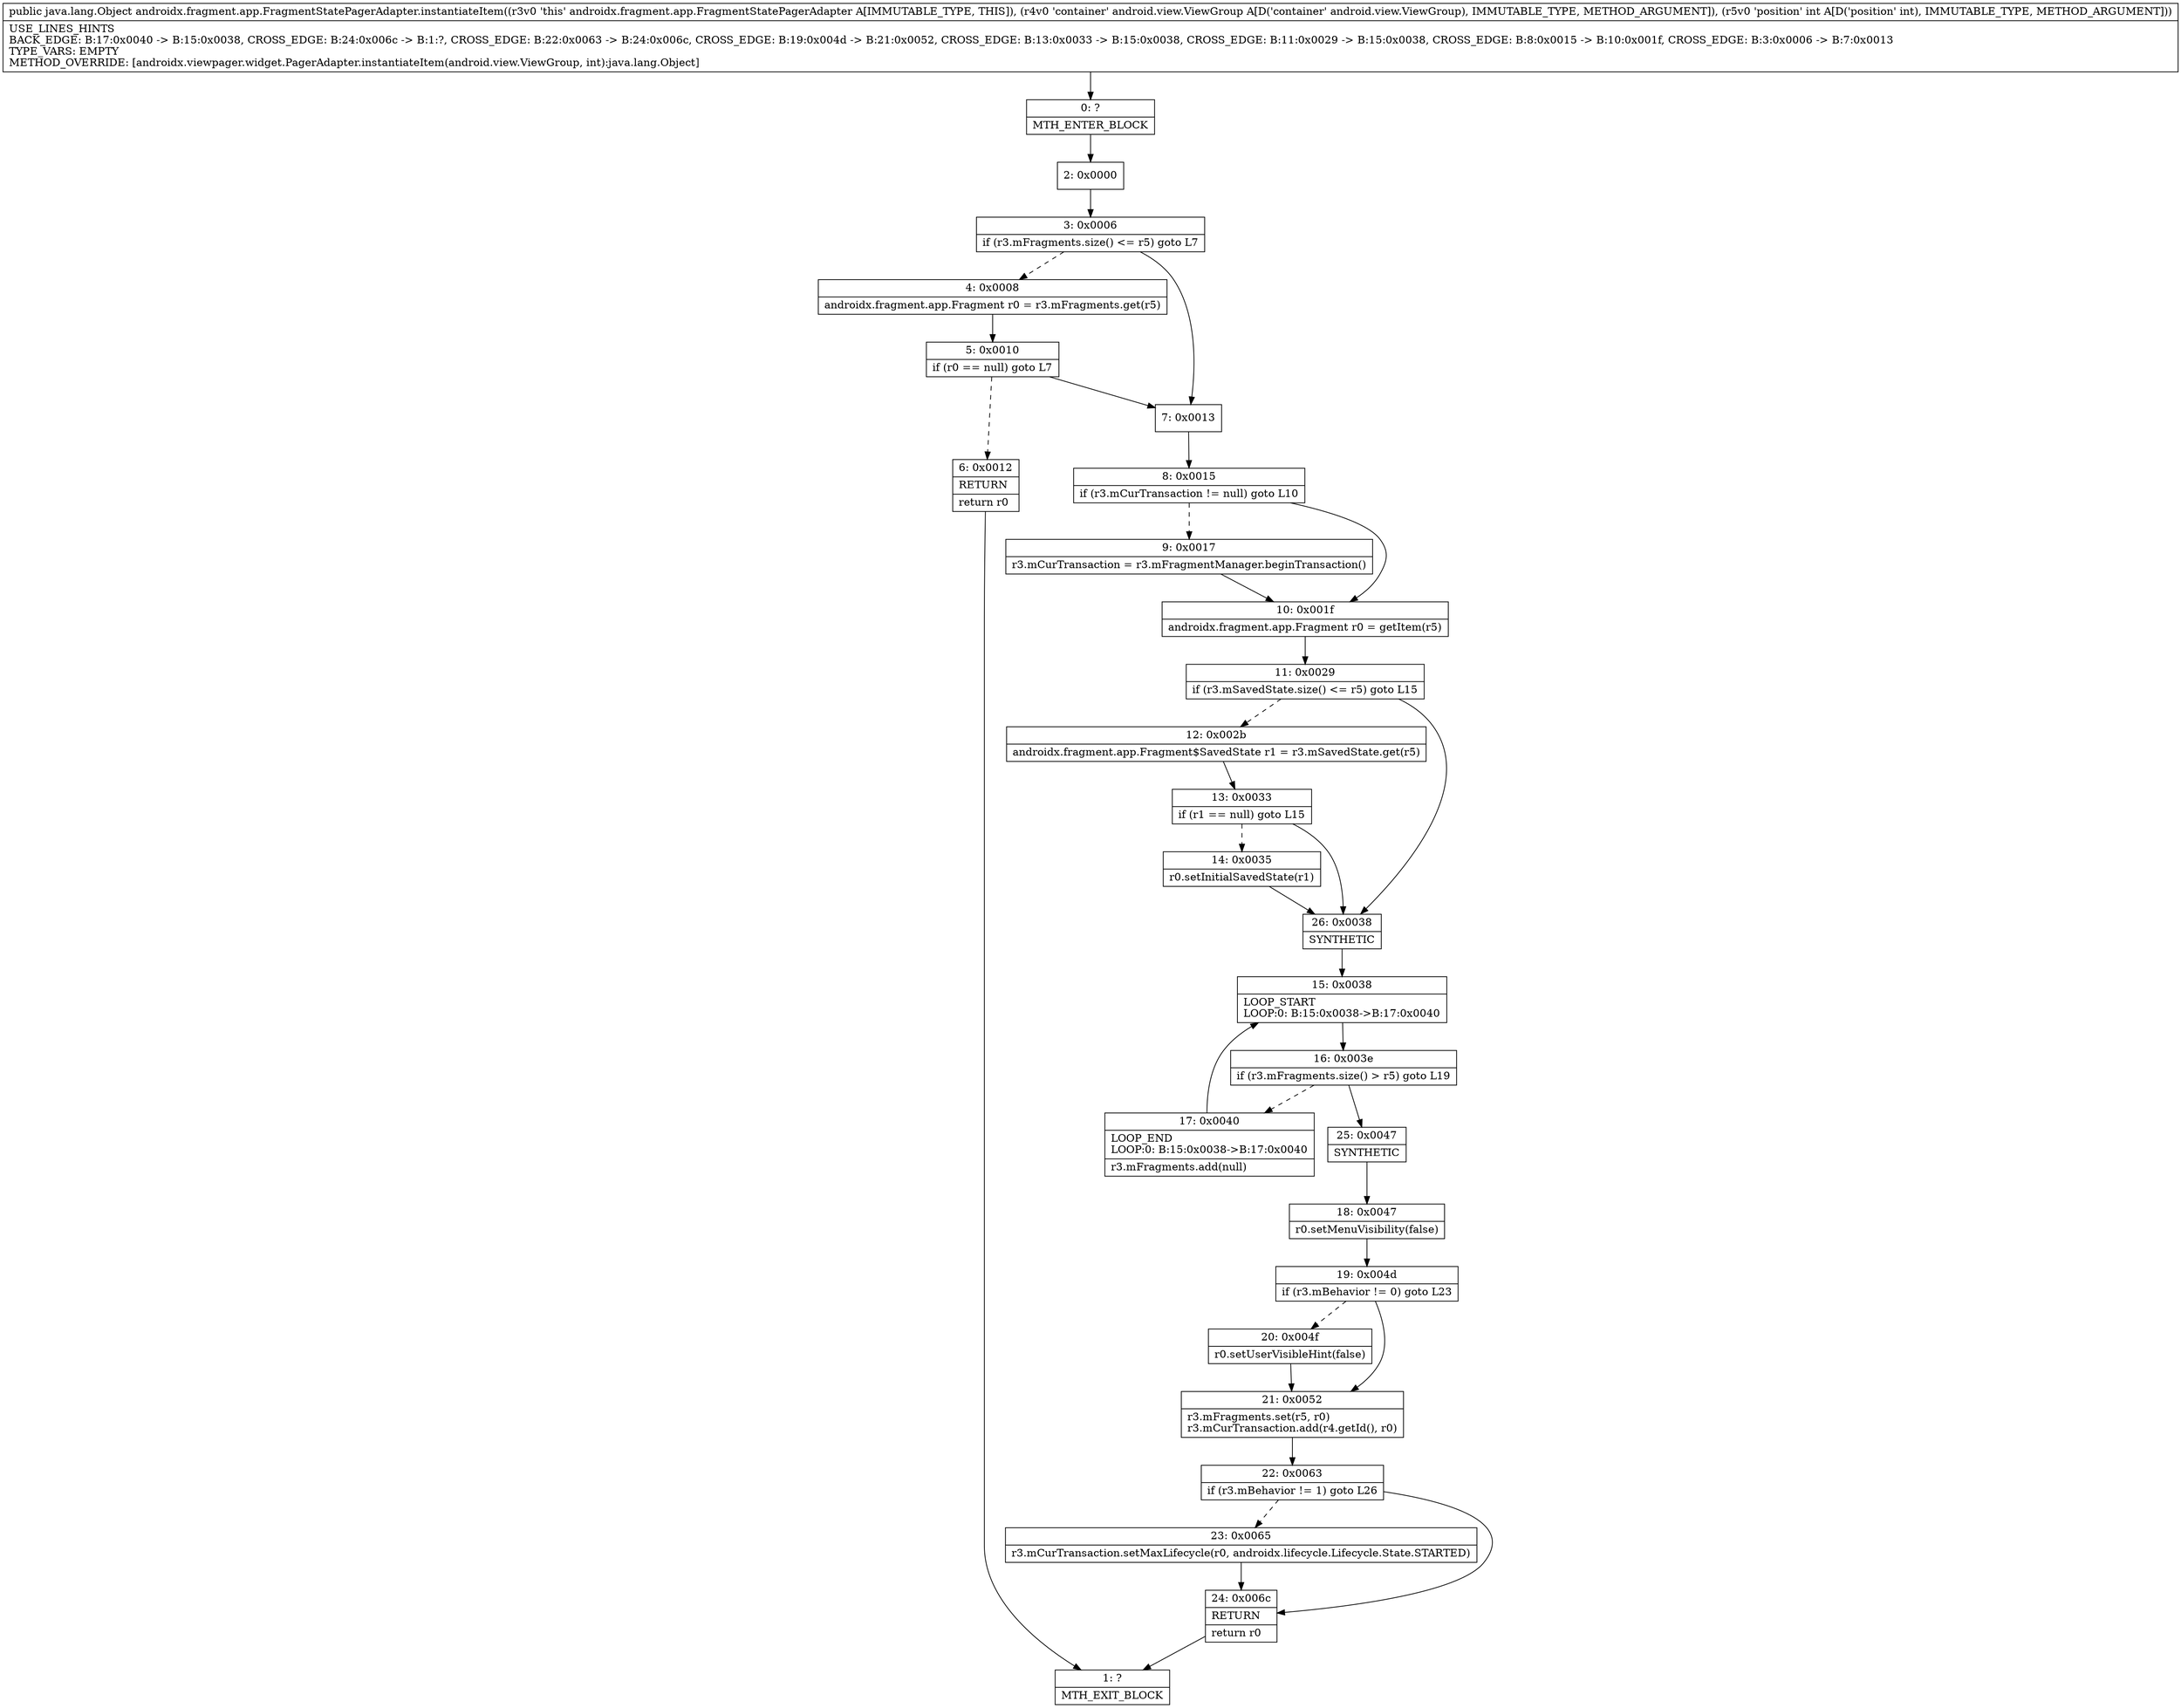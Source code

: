 digraph "CFG forandroidx.fragment.app.FragmentStatePagerAdapter.instantiateItem(Landroid\/view\/ViewGroup;I)Ljava\/lang\/Object;" {
Node_0 [shape=record,label="{0\:\ ?|MTH_ENTER_BLOCK\l}"];
Node_2 [shape=record,label="{2\:\ 0x0000}"];
Node_3 [shape=record,label="{3\:\ 0x0006|if (r3.mFragments.size() \<= r5) goto L7\l}"];
Node_4 [shape=record,label="{4\:\ 0x0008|androidx.fragment.app.Fragment r0 = r3.mFragments.get(r5)\l}"];
Node_5 [shape=record,label="{5\:\ 0x0010|if (r0 == null) goto L7\l}"];
Node_6 [shape=record,label="{6\:\ 0x0012|RETURN\l|return r0\l}"];
Node_1 [shape=record,label="{1\:\ ?|MTH_EXIT_BLOCK\l}"];
Node_7 [shape=record,label="{7\:\ 0x0013}"];
Node_8 [shape=record,label="{8\:\ 0x0015|if (r3.mCurTransaction != null) goto L10\l}"];
Node_9 [shape=record,label="{9\:\ 0x0017|r3.mCurTransaction = r3.mFragmentManager.beginTransaction()\l}"];
Node_10 [shape=record,label="{10\:\ 0x001f|androidx.fragment.app.Fragment r0 = getItem(r5)\l}"];
Node_11 [shape=record,label="{11\:\ 0x0029|if (r3.mSavedState.size() \<= r5) goto L15\l}"];
Node_12 [shape=record,label="{12\:\ 0x002b|androidx.fragment.app.Fragment$SavedState r1 = r3.mSavedState.get(r5)\l}"];
Node_13 [shape=record,label="{13\:\ 0x0033|if (r1 == null) goto L15\l}"];
Node_14 [shape=record,label="{14\:\ 0x0035|r0.setInitialSavedState(r1)\l}"];
Node_26 [shape=record,label="{26\:\ 0x0038|SYNTHETIC\l}"];
Node_15 [shape=record,label="{15\:\ 0x0038|LOOP_START\lLOOP:0: B:15:0x0038\-\>B:17:0x0040\l}"];
Node_16 [shape=record,label="{16\:\ 0x003e|if (r3.mFragments.size() \> r5) goto L19\l}"];
Node_17 [shape=record,label="{17\:\ 0x0040|LOOP_END\lLOOP:0: B:15:0x0038\-\>B:17:0x0040\l|r3.mFragments.add(null)\l}"];
Node_25 [shape=record,label="{25\:\ 0x0047|SYNTHETIC\l}"];
Node_18 [shape=record,label="{18\:\ 0x0047|r0.setMenuVisibility(false)\l}"];
Node_19 [shape=record,label="{19\:\ 0x004d|if (r3.mBehavior != 0) goto L23\l}"];
Node_20 [shape=record,label="{20\:\ 0x004f|r0.setUserVisibleHint(false)\l}"];
Node_21 [shape=record,label="{21\:\ 0x0052|r3.mFragments.set(r5, r0)\lr3.mCurTransaction.add(r4.getId(), r0)\l}"];
Node_22 [shape=record,label="{22\:\ 0x0063|if (r3.mBehavior != 1) goto L26\l}"];
Node_23 [shape=record,label="{23\:\ 0x0065|r3.mCurTransaction.setMaxLifecycle(r0, androidx.lifecycle.Lifecycle.State.STARTED)\l}"];
Node_24 [shape=record,label="{24\:\ 0x006c|RETURN\l|return r0\l}"];
MethodNode[shape=record,label="{public java.lang.Object androidx.fragment.app.FragmentStatePagerAdapter.instantiateItem((r3v0 'this' androidx.fragment.app.FragmentStatePagerAdapter A[IMMUTABLE_TYPE, THIS]), (r4v0 'container' android.view.ViewGroup A[D('container' android.view.ViewGroup), IMMUTABLE_TYPE, METHOD_ARGUMENT]), (r5v0 'position' int A[D('position' int), IMMUTABLE_TYPE, METHOD_ARGUMENT]))  | USE_LINES_HINTS\lBACK_EDGE: B:17:0x0040 \-\> B:15:0x0038, CROSS_EDGE: B:24:0x006c \-\> B:1:?, CROSS_EDGE: B:22:0x0063 \-\> B:24:0x006c, CROSS_EDGE: B:19:0x004d \-\> B:21:0x0052, CROSS_EDGE: B:13:0x0033 \-\> B:15:0x0038, CROSS_EDGE: B:11:0x0029 \-\> B:15:0x0038, CROSS_EDGE: B:8:0x0015 \-\> B:10:0x001f, CROSS_EDGE: B:3:0x0006 \-\> B:7:0x0013\lTYPE_VARS: EMPTY\lMETHOD_OVERRIDE: [androidx.viewpager.widget.PagerAdapter.instantiateItem(android.view.ViewGroup, int):java.lang.Object]\l}"];
MethodNode -> Node_0;Node_0 -> Node_2;
Node_2 -> Node_3;
Node_3 -> Node_4[style=dashed];
Node_3 -> Node_7;
Node_4 -> Node_5;
Node_5 -> Node_6[style=dashed];
Node_5 -> Node_7;
Node_6 -> Node_1;
Node_7 -> Node_8;
Node_8 -> Node_9[style=dashed];
Node_8 -> Node_10;
Node_9 -> Node_10;
Node_10 -> Node_11;
Node_11 -> Node_12[style=dashed];
Node_11 -> Node_26;
Node_12 -> Node_13;
Node_13 -> Node_14[style=dashed];
Node_13 -> Node_26;
Node_14 -> Node_26;
Node_26 -> Node_15;
Node_15 -> Node_16;
Node_16 -> Node_17[style=dashed];
Node_16 -> Node_25;
Node_17 -> Node_15;
Node_25 -> Node_18;
Node_18 -> Node_19;
Node_19 -> Node_20[style=dashed];
Node_19 -> Node_21;
Node_20 -> Node_21;
Node_21 -> Node_22;
Node_22 -> Node_23[style=dashed];
Node_22 -> Node_24;
Node_23 -> Node_24;
Node_24 -> Node_1;
}

